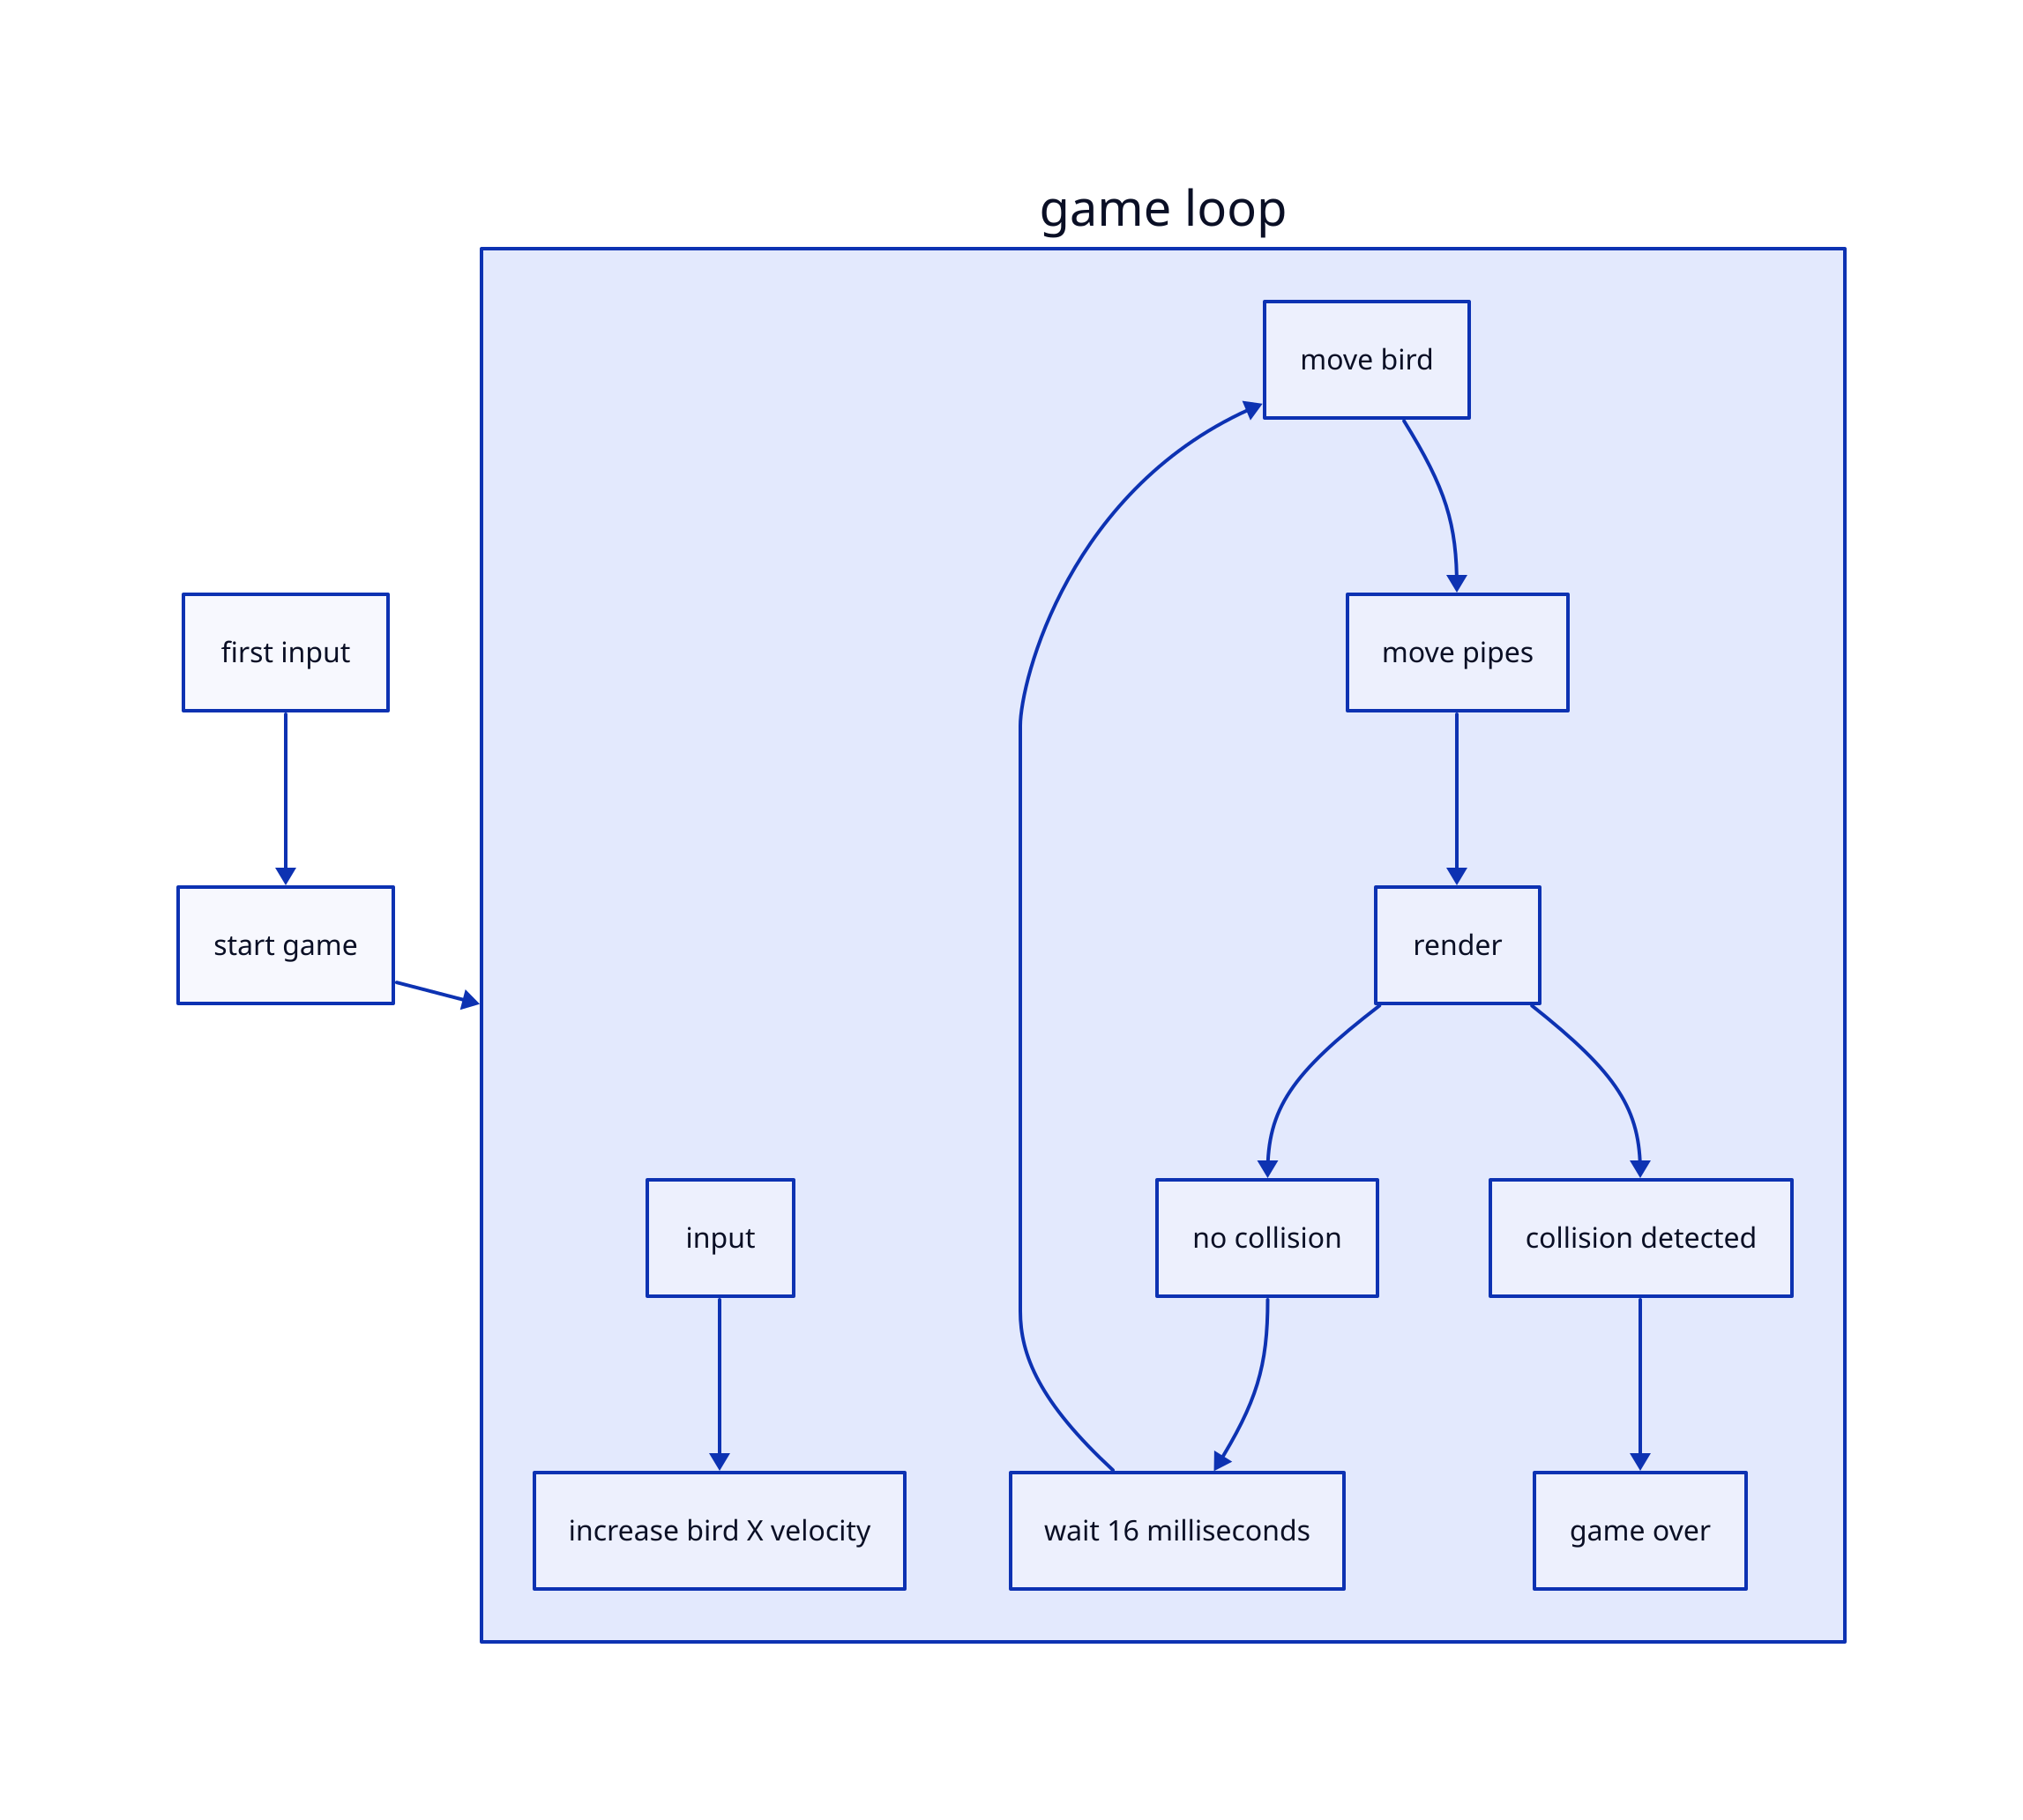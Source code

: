 direction: down
first input -> start game -> game loop

game loop: {
  direction: down
  input -> increase bird X velocity

  move bird -> move pipes -> render

  render -> no collision -> wait 16 milliseconds -> move bird
  render -> collision detected -> game over
  # no collision.near: game loop.collision detected
}

